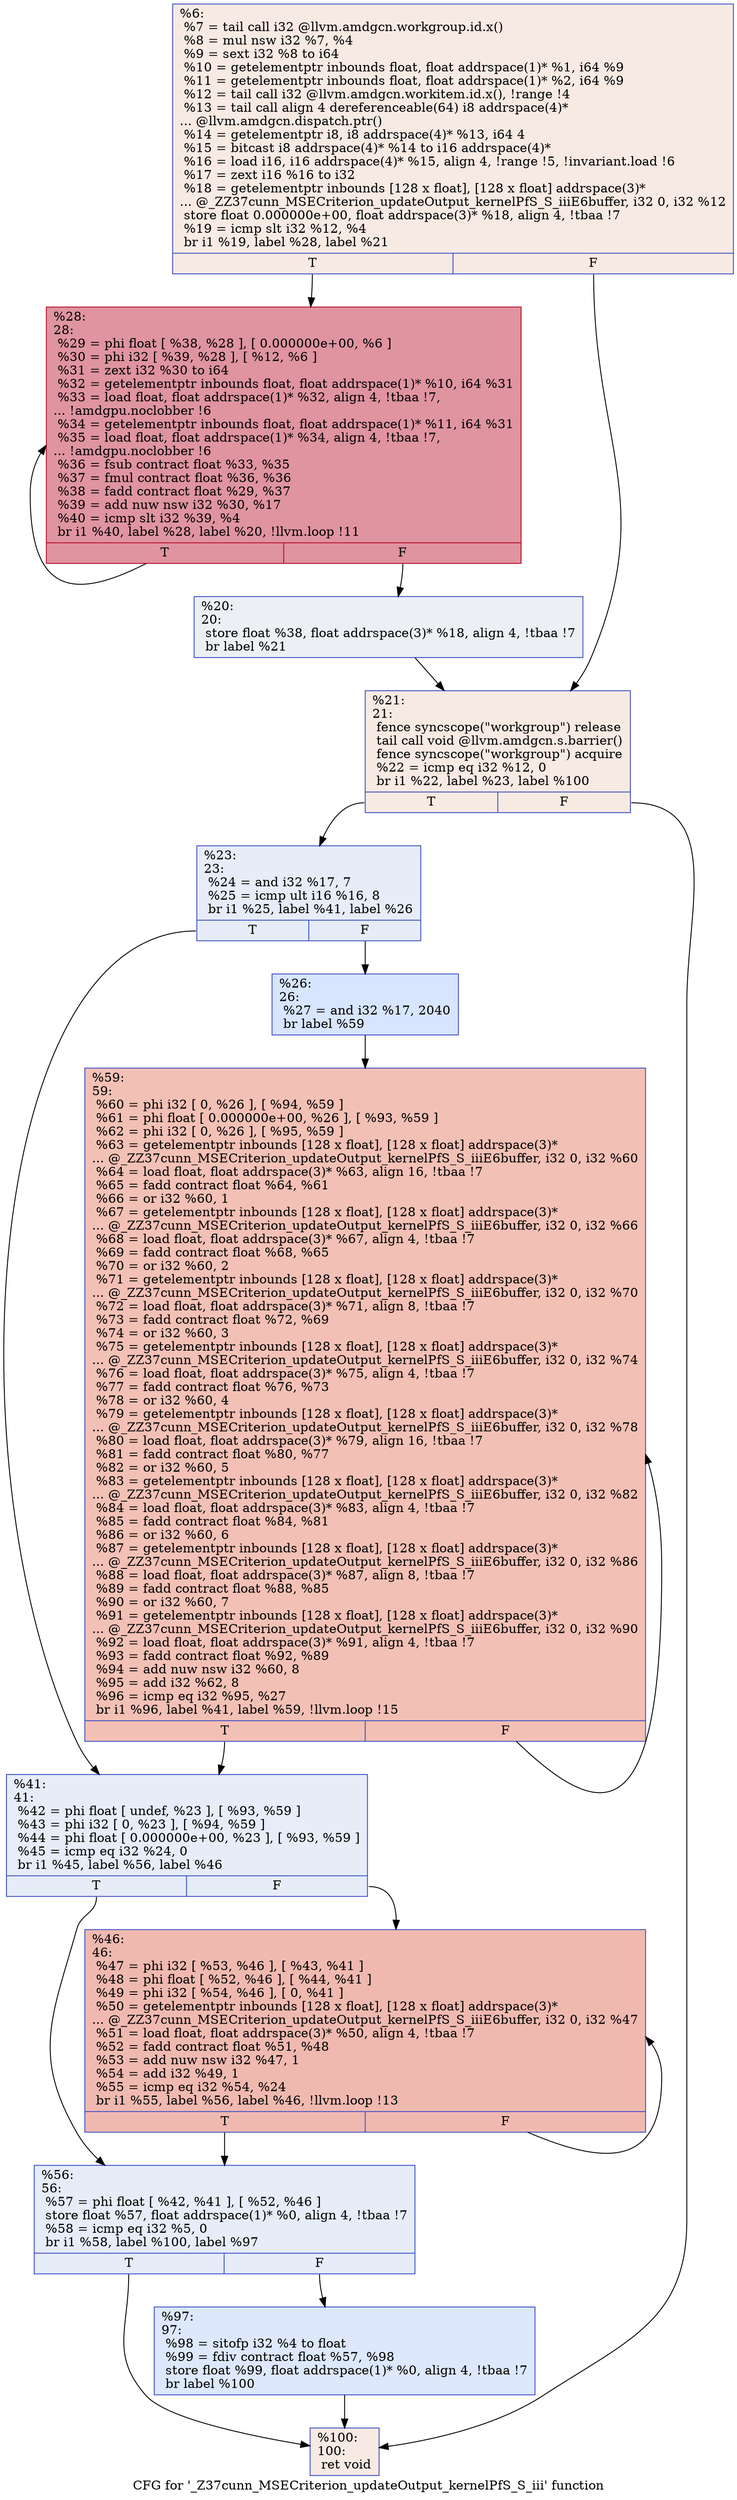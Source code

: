 digraph "CFG for '_Z37cunn_MSECriterion_updateOutput_kernelPfS_S_iii' function" {
	label="CFG for '_Z37cunn_MSECriterion_updateOutput_kernelPfS_S_iii' function";

	Node0x45d6260 [shape=record,color="#3d50c3ff", style=filled, fillcolor="#eed0c070",label="{%6:\l  %7 = tail call i32 @llvm.amdgcn.workgroup.id.x()\l  %8 = mul nsw i32 %7, %4\l  %9 = sext i32 %8 to i64\l  %10 = getelementptr inbounds float, float addrspace(1)* %1, i64 %9\l  %11 = getelementptr inbounds float, float addrspace(1)* %2, i64 %9\l  %12 = tail call i32 @llvm.amdgcn.workitem.id.x(), !range !4\l  %13 = tail call align 4 dereferenceable(64) i8 addrspace(4)*\l... @llvm.amdgcn.dispatch.ptr()\l  %14 = getelementptr i8, i8 addrspace(4)* %13, i64 4\l  %15 = bitcast i8 addrspace(4)* %14 to i16 addrspace(4)*\l  %16 = load i16, i16 addrspace(4)* %15, align 4, !range !5, !invariant.load !6\l  %17 = zext i16 %16 to i32\l  %18 = getelementptr inbounds [128 x float], [128 x float] addrspace(3)*\l... @_ZZ37cunn_MSECriterion_updateOutput_kernelPfS_S_iiiE6buffer, i32 0, i32 %12\l  store float 0.000000e+00, float addrspace(3)* %18, align 4, !tbaa !7\l  %19 = icmp slt i32 %12, %4\l  br i1 %19, label %28, label %21\l|{<s0>T|<s1>F}}"];
	Node0x45d6260:s0 -> Node0x45d9030;
	Node0x45d6260:s1 -> Node0x45d90c0;
	Node0x45d9200 [shape=record,color="#3d50c3ff", style=filled, fillcolor="#d4dbe670",label="{%20:\l20:                                               \l  store float %38, float addrspace(3)* %18, align 4, !tbaa !7\l  br label %21\l}"];
	Node0x45d9200 -> Node0x45d90c0;
	Node0x45d90c0 [shape=record,color="#3d50c3ff", style=filled, fillcolor="#eed0c070",label="{%21:\l21:                                               \l  fence syncscope(\"workgroup\") release\l  tail call void @llvm.amdgcn.s.barrier()\l  fence syncscope(\"workgroup\") acquire\l  %22 = icmp eq i32 %12, 0\l  br i1 %22, label %23, label %100\l|{<s0>T|<s1>F}}"];
	Node0x45d90c0:s0 -> Node0x45d9cf0;
	Node0x45d90c0:s1 -> Node0x45d9d80;
	Node0x45d9cf0 [shape=record,color="#3d50c3ff", style=filled, fillcolor="#c7d7f070",label="{%23:\l23:                                               \l  %24 = and i32 %17, 7\l  %25 = icmp ult i16 %16, 8\l  br i1 %25, label %41, label %26\l|{<s0>T|<s1>F}}"];
	Node0x45d9cf0:s0 -> Node0x45da010;
	Node0x45d9cf0:s1 -> Node0x45da060;
	Node0x45da060 [shape=record,color="#3d50c3ff", style=filled, fillcolor="#a7c5fe70",label="{%26:\l26:                                               \l  %27 = and i32 %17, 2040\l  br label %59\l}"];
	Node0x45da060 -> Node0x45da260;
	Node0x45d9030 [shape=record,color="#b70d28ff", style=filled, fillcolor="#b70d2870",label="{%28:\l28:                                               \l  %29 = phi float [ %38, %28 ], [ 0.000000e+00, %6 ]\l  %30 = phi i32 [ %39, %28 ], [ %12, %6 ]\l  %31 = zext i32 %30 to i64\l  %32 = getelementptr inbounds float, float addrspace(1)* %10, i64 %31\l  %33 = load float, float addrspace(1)* %32, align 4, !tbaa !7,\l... !amdgpu.noclobber !6\l  %34 = getelementptr inbounds float, float addrspace(1)* %11, i64 %31\l  %35 = load float, float addrspace(1)* %34, align 4, !tbaa !7,\l... !amdgpu.noclobber !6\l  %36 = fsub contract float %33, %35\l  %37 = fmul contract float %36, %36\l  %38 = fadd contract float %29, %37\l  %39 = add nuw nsw i32 %30, %17\l  %40 = icmp slt i32 %39, %4\l  br i1 %40, label %28, label %20, !llvm.loop !11\l|{<s0>T|<s1>F}}"];
	Node0x45d9030:s0 -> Node0x45d9030;
	Node0x45d9030:s1 -> Node0x45d9200;
	Node0x45da010 [shape=record,color="#3d50c3ff", style=filled, fillcolor="#c7d7f070",label="{%41:\l41:                                               \l  %42 = phi float [ undef, %23 ], [ %93, %59 ]\l  %43 = phi i32 [ 0, %23 ], [ %94, %59 ]\l  %44 = phi float [ 0.000000e+00, %23 ], [ %93, %59 ]\l  %45 = icmp eq i32 %24, 0\l  br i1 %45, label %56, label %46\l|{<s0>T|<s1>F}}"];
	Node0x45da010:s0 -> Node0x45db690;
	Node0x45da010:s1 -> Node0x45db720;
	Node0x45db720 [shape=record,color="#3d50c3ff", style=filled, fillcolor="#de614d70",label="{%46:\l46:                                               \l  %47 = phi i32 [ %53, %46 ], [ %43, %41 ]\l  %48 = phi float [ %52, %46 ], [ %44, %41 ]\l  %49 = phi i32 [ %54, %46 ], [ 0, %41 ]\l  %50 = getelementptr inbounds [128 x float], [128 x float] addrspace(3)*\l... @_ZZ37cunn_MSECriterion_updateOutput_kernelPfS_S_iiiE6buffer, i32 0, i32 %47\l  %51 = load float, float addrspace(3)* %50, align 4, !tbaa !7\l  %52 = fadd contract float %51, %48\l  %53 = add nuw nsw i32 %47, 1\l  %54 = add i32 %49, 1\l  %55 = icmp eq i32 %54, %24\l  br i1 %55, label %56, label %46, !llvm.loop !13\l|{<s0>T|<s1>F}}"];
	Node0x45db720:s0 -> Node0x45db690;
	Node0x45db720:s1 -> Node0x45db720;
	Node0x45db690 [shape=record,color="#3d50c3ff", style=filled, fillcolor="#c7d7f070",label="{%56:\l56:                                               \l  %57 = phi float [ %42, %41 ], [ %52, %46 ]\l  store float %57, float addrspace(1)* %0, align 4, !tbaa !7\l  %58 = icmp eq i32 %5, 0\l  br i1 %58, label %100, label %97\l|{<s0>T|<s1>F}}"];
	Node0x45db690:s0 -> Node0x45d9d80;
	Node0x45db690:s1 -> Node0x45dc220;
	Node0x45da260 [shape=record,color="#3d50c3ff", style=filled, fillcolor="#e5705870",label="{%59:\l59:                                               \l  %60 = phi i32 [ 0, %26 ], [ %94, %59 ]\l  %61 = phi float [ 0.000000e+00, %26 ], [ %93, %59 ]\l  %62 = phi i32 [ 0, %26 ], [ %95, %59 ]\l  %63 = getelementptr inbounds [128 x float], [128 x float] addrspace(3)*\l... @_ZZ37cunn_MSECriterion_updateOutput_kernelPfS_S_iiiE6buffer, i32 0, i32 %60\l  %64 = load float, float addrspace(3)* %63, align 16, !tbaa !7\l  %65 = fadd contract float %64, %61\l  %66 = or i32 %60, 1\l  %67 = getelementptr inbounds [128 x float], [128 x float] addrspace(3)*\l... @_ZZ37cunn_MSECriterion_updateOutput_kernelPfS_S_iiiE6buffer, i32 0, i32 %66\l  %68 = load float, float addrspace(3)* %67, align 4, !tbaa !7\l  %69 = fadd contract float %68, %65\l  %70 = or i32 %60, 2\l  %71 = getelementptr inbounds [128 x float], [128 x float] addrspace(3)*\l... @_ZZ37cunn_MSECriterion_updateOutput_kernelPfS_S_iiiE6buffer, i32 0, i32 %70\l  %72 = load float, float addrspace(3)* %71, align 8, !tbaa !7\l  %73 = fadd contract float %72, %69\l  %74 = or i32 %60, 3\l  %75 = getelementptr inbounds [128 x float], [128 x float] addrspace(3)*\l... @_ZZ37cunn_MSECriterion_updateOutput_kernelPfS_S_iiiE6buffer, i32 0, i32 %74\l  %76 = load float, float addrspace(3)* %75, align 4, !tbaa !7\l  %77 = fadd contract float %76, %73\l  %78 = or i32 %60, 4\l  %79 = getelementptr inbounds [128 x float], [128 x float] addrspace(3)*\l... @_ZZ37cunn_MSECriterion_updateOutput_kernelPfS_S_iiiE6buffer, i32 0, i32 %78\l  %80 = load float, float addrspace(3)* %79, align 16, !tbaa !7\l  %81 = fadd contract float %80, %77\l  %82 = or i32 %60, 5\l  %83 = getelementptr inbounds [128 x float], [128 x float] addrspace(3)*\l... @_ZZ37cunn_MSECriterion_updateOutput_kernelPfS_S_iiiE6buffer, i32 0, i32 %82\l  %84 = load float, float addrspace(3)* %83, align 4, !tbaa !7\l  %85 = fadd contract float %84, %81\l  %86 = or i32 %60, 6\l  %87 = getelementptr inbounds [128 x float], [128 x float] addrspace(3)*\l... @_ZZ37cunn_MSECriterion_updateOutput_kernelPfS_S_iiiE6buffer, i32 0, i32 %86\l  %88 = load float, float addrspace(3)* %87, align 8, !tbaa !7\l  %89 = fadd contract float %88, %85\l  %90 = or i32 %60, 7\l  %91 = getelementptr inbounds [128 x float], [128 x float] addrspace(3)*\l... @_ZZ37cunn_MSECriterion_updateOutput_kernelPfS_S_iiiE6buffer, i32 0, i32 %90\l  %92 = load float, float addrspace(3)* %91, align 4, !tbaa !7\l  %93 = fadd contract float %92, %89\l  %94 = add nuw nsw i32 %60, 8\l  %95 = add i32 %62, 8\l  %96 = icmp eq i32 %95, %27\l  br i1 %96, label %41, label %59, !llvm.loop !15\l|{<s0>T|<s1>F}}"];
	Node0x45da260:s0 -> Node0x45da010;
	Node0x45da260:s1 -> Node0x45da260;
	Node0x45dc220 [shape=record,color="#3d50c3ff", style=filled, fillcolor="#b2ccfb70",label="{%97:\l97:                                               \l  %98 = sitofp i32 %4 to float\l  %99 = fdiv contract float %57, %98\l  store float %99, float addrspace(1)* %0, align 4, !tbaa !7\l  br label %100\l}"];
	Node0x45dc220 -> Node0x45d9d80;
	Node0x45d9d80 [shape=record,color="#3d50c3ff", style=filled, fillcolor="#eed0c070",label="{%100:\l100:                                              \l  ret void\l}"];
}
